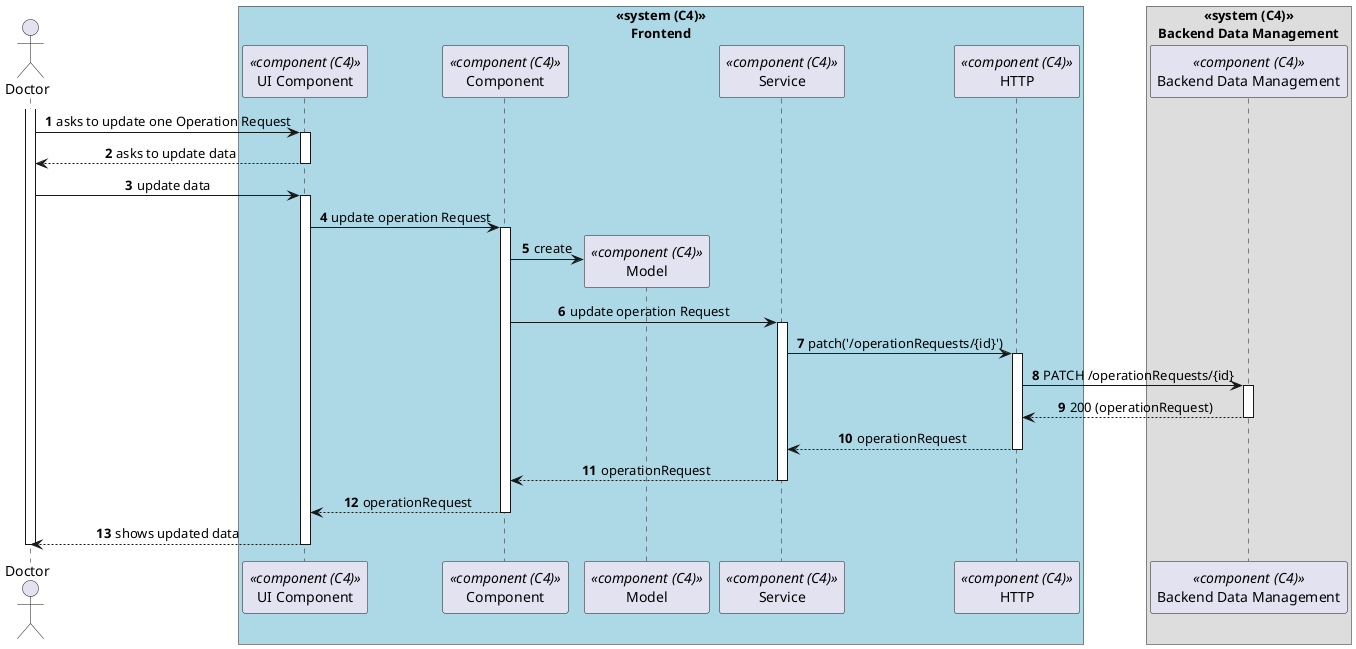 @startuml process-view
autonumber
skinparam DefaultTextAlignment center

actor Doctor as "Doctor"
box "<<system (C4)>>\nFrontend"#LightBlue
    participant ComponentUI as "UI Component" <<component (C4)>>
    participant Component as "Component" <<component (C4)>>
    participant Model as "Model" <<component (C4)>>
    participant Service as "Service" <<component (C4)>>
    participant HTTP as "HTTP" <<component (C4)>>
end box

box "<<system (C4)>>\nBackend Data Management"
  participant BackendDataManagement as "Backend Data Management" <<component (C4)>>
end box

activate Doctor

    Doctor -> ComponentUI : asks to update one Operation Request
    activate ComponentUI

        ComponentUI --> Doctor : asks to update data
    
    deactivate ComponentUI

    Doctor -> ComponentUI : update data

    activate ComponentUI

        ComponentUI -> Component : update operation Request
        activate Component

            Component -> Model** : create

            Component -> Service : update operation Request
            activate Service

                Service -> HTTP : patch('/operationRequests/{id}')

                activate HTTP
                    HTTP -> BackendDataManagement : PATCH /operationRequests/{id}
                    activate BackendDataManagement
                        BackendDataManagement --> HTTP : 200 (operationRequest)
                    deactivate BackendDataManagement
                    
                    HTTP --> Service : operationRequest

                deactivate HTTP

                Service --> Component : operationRequest
            deactivate Service

            Component --> ComponentUI : operationRequest
        deactivate Component

    Doctor <-- ComponentUI : shows updated data
    deactivate ComponentUI

deactivate Doctor

@enduml